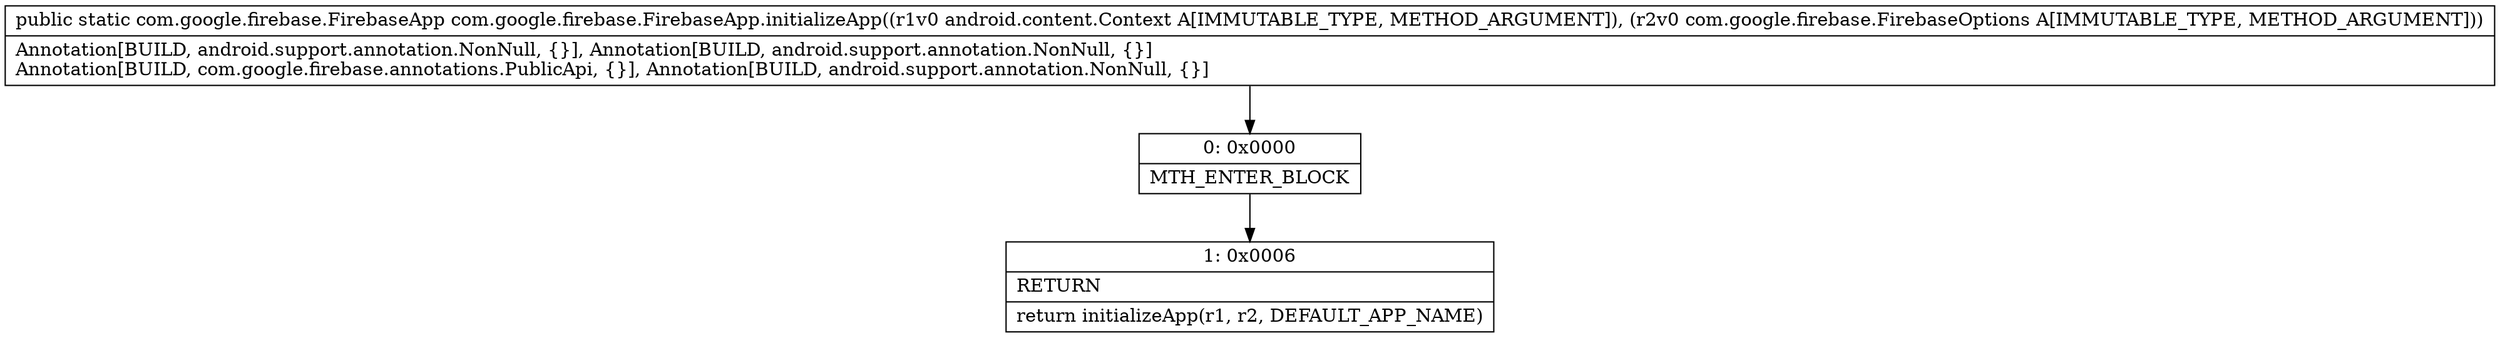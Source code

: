 digraph "CFG forcom.google.firebase.FirebaseApp.initializeApp(Landroid\/content\/Context;Lcom\/google\/firebase\/FirebaseOptions;)Lcom\/google\/firebase\/FirebaseApp;" {
Node_0 [shape=record,label="{0\:\ 0x0000|MTH_ENTER_BLOCK\l}"];
Node_1 [shape=record,label="{1\:\ 0x0006|RETURN\l|return initializeApp(r1, r2, DEFAULT_APP_NAME)\l}"];
MethodNode[shape=record,label="{public static com.google.firebase.FirebaseApp com.google.firebase.FirebaseApp.initializeApp((r1v0 android.content.Context A[IMMUTABLE_TYPE, METHOD_ARGUMENT]), (r2v0 com.google.firebase.FirebaseOptions A[IMMUTABLE_TYPE, METHOD_ARGUMENT]))  | Annotation[BUILD, android.support.annotation.NonNull, \{\}], Annotation[BUILD, android.support.annotation.NonNull, \{\}]\lAnnotation[BUILD, com.google.firebase.annotations.PublicApi, \{\}], Annotation[BUILD, android.support.annotation.NonNull, \{\}]\l}"];
MethodNode -> Node_0;
Node_0 -> Node_1;
}

